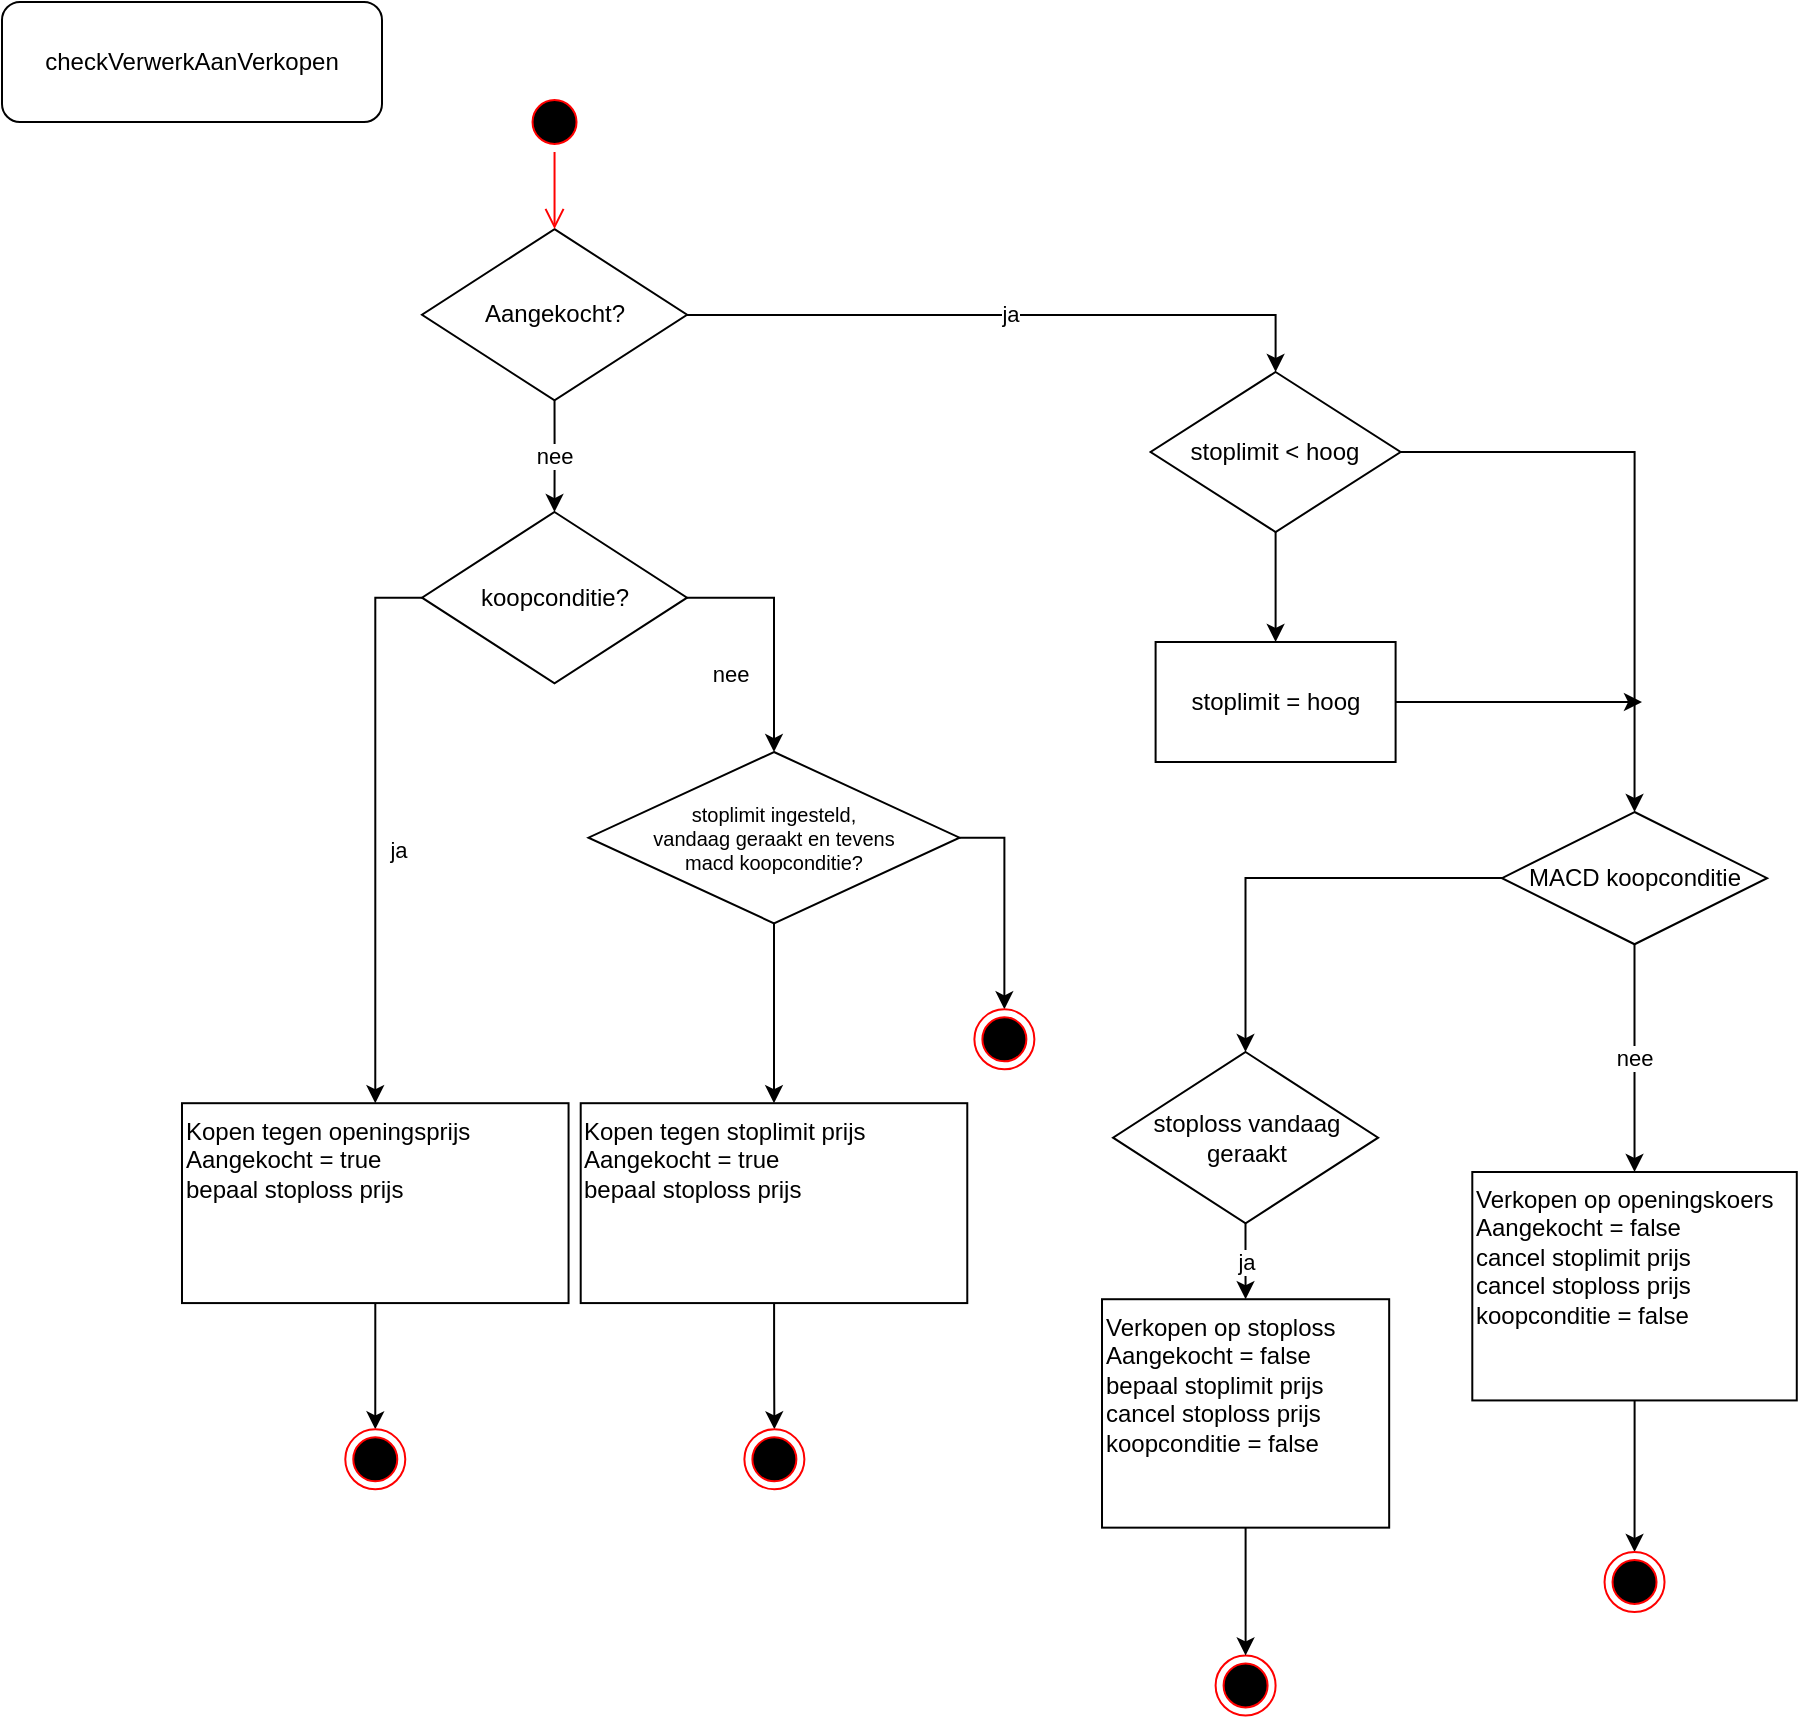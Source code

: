 <mxfile version="14.1.1"><diagram name="Page-1" id="74e2e168-ea6b-b213-b513-2b3c1d86103e"><mxGraphModel dx="1131" dy="682" grid="1" gridSize="10" guides="1" tooltips="1" connect="1" arrows="1" fold="1" page="1" pageScale="1" pageWidth="1100" pageHeight="850" background="#ffffff" math="0" shadow="0"><root><mxCell id="0"/><mxCell id="1" parent="0"/><mxCell id="sWBehtWCzxnQilIvuGyl-49" value="ja" style="edgeStyle=orthogonalEdgeStyle;rounded=0;orthogonalLoop=1;jettySize=auto;html=1;entryX=0.5;entryY=0;entryDx=0;entryDy=0;" edge="1" parent="1" source="sWBehtWCzxnQilIvuGyl-2" target="sWBehtWCzxnQilIvuGyl-47"><mxGeometry relative="1" as="geometry"/></mxCell><mxCell id="sWBehtWCzxnQilIvuGyl-2" value="Aangekocht?" style="rhombus;whiteSpace=wrap;html=1;" vertex="1" parent="1"><mxGeometry x="219.999" y="218.554" width="132.537" height="85.663" as="geometry"/></mxCell><mxCell id="sWBehtWCzxnQilIvuGyl-3" value="nee" style="edgeStyle=orthogonalEdgeStyle;rounded=0;orthogonalLoop=1;jettySize=auto;html=1;fontColor=#000000;exitX=0.5;exitY=1;exitDx=0;exitDy=0;" edge="1" parent="1" source="sWBehtWCzxnQilIvuGyl-2" target="sWBehtWCzxnQilIvuGyl-4"><mxGeometry x="170" y="275.78" as="geometry"><mxPoint x="280.448" y="389.997" as="sourcePoint"/></mxGeometry></mxCell><mxCell id="sWBehtWCzxnQilIvuGyl-4" value="koopconditie?" style="rhombus;whiteSpace=wrap;html=1;" vertex="1" parent="1"><mxGeometry x="219.999" y="359.996" width="132.537" height="85.663" as="geometry"/></mxCell><mxCell id="sWBehtWCzxnQilIvuGyl-28" style="edgeStyle=orthogonalEdgeStyle;rounded=0;orthogonalLoop=1;jettySize=auto;html=1;entryX=0.5;entryY=0;entryDx=0;entryDy=0;" edge="1" parent="1" source="sWBehtWCzxnQilIvuGyl-6" target="sWBehtWCzxnQilIvuGyl-27"><mxGeometry relative="1" as="geometry"/></mxCell><mxCell id="sWBehtWCzxnQilIvuGyl-6" value="&lt;div&gt;Kopen tegen openingsprijs&lt;br&gt;&lt;/div&gt;&lt;div&gt;Aangekocht = true&lt;/div&gt;&lt;div&gt;bepaal stoploss prijs&lt;/div&gt;&lt;div&gt;&lt;br&gt;&lt;/div&gt;" style="rounded=0;whiteSpace=wrap;html=1;align=left;verticalAlign=top;" vertex="1" parent="1"><mxGeometry x="99.996" y="655.599" width="193.284" height="99.94" as="geometry"/></mxCell><mxCell id="sWBehtWCzxnQilIvuGyl-7" value="ja" style="edgeStyle=orthogonalEdgeStyle;rounded=0;orthogonalLoop=1;jettySize=auto;html=1;entryX=0.5;entryY=0;entryDx=0;entryDy=0;fontColor=#000000;" edge="1" parent="1" source="sWBehtWCzxnQilIvuGyl-4" target="sWBehtWCzxnQilIvuGyl-6"><mxGeometry x="141.414" y="484.273" as="geometry"><mxPoint x="554.489" y="826.924" as="targetPoint"/><Array as="points"><mxPoint x="196.638" y="584.213"/><mxPoint x="196.638" y="584.213"/></Array></mxGeometry></mxCell><mxCell id="sWBehtWCzxnQilIvuGyl-31" style="edgeStyle=orthogonalEdgeStyle;rounded=0;orthogonalLoop=1;jettySize=auto;html=1;entryX=0.5;entryY=0;entryDx=0;entryDy=0;" edge="1" parent="1" source="sWBehtWCzxnQilIvuGyl-15" target="sWBehtWCzxnQilIvuGyl-32"><mxGeometry relative="1" as="geometry"><mxPoint x="506.19" y="818.67" as="targetPoint"/></mxGeometry></mxCell><mxCell id="sWBehtWCzxnQilIvuGyl-15" value="&lt;div style=&quot;font-size: 10px&quot;&gt;&lt;font style=&quot;font-size: 10px&quot;&gt;stoplimit ingesteld, &lt;br&gt;&lt;/font&gt;&lt;/div&gt;&lt;div style=&quot;font-size: 10px&quot;&gt;&lt;font style=&quot;font-size: 10px&quot;&gt;vandaag geraakt en tevens&lt;br&gt;&lt;/font&gt;&lt;/div&gt;&lt;div style=&quot;font-size: 10px&quot;&gt;&lt;font style=&quot;font-size: 10px&quot;&gt;macd koopconditie?&lt;/font&gt;&lt;/div&gt;" style="rhombus;whiteSpace=wrap;html=1;" vertex="1" parent="1"><mxGeometry x="303.24" y="480.001" width="185.52" height="85.663" as="geometry"/></mxCell><mxCell id="sWBehtWCzxnQilIvuGyl-16" value="nee" style="edgeStyle=orthogonalEdgeStyle;rounded=0;orthogonalLoop=1;jettySize=auto;html=1;entryX=0.5;entryY=0;entryDx=0;entryDy=0;fontColor=#000000;" edge="1" parent="1" source="sWBehtWCzxnQilIvuGyl-4" target="sWBehtWCzxnQilIvuGyl-15"><mxGeometry x="86.19" y="298.67" as="geometry"><Array as="points"><mxPoint x="396" y="403"/></Array></mxGeometry></mxCell><mxCell id="sWBehtWCzxnQilIvuGyl-30" value="" style="edgeStyle=orthogonalEdgeStyle;rounded=0;orthogonalLoop=1;jettySize=auto;html=1;" edge="1" parent="1" source="sWBehtWCzxnQilIvuGyl-18" target="sWBehtWCzxnQilIvuGyl-29"><mxGeometry relative="1" as="geometry"/></mxCell><mxCell id="sWBehtWCzxnQilIvuGyl-18" value="&lt;div&gt;Kopen tegen stoplimit prijs&lt;br&gt;&lt;/div&gt;&lt;div&gt;Aangekocht = true&lt;/div&gt;&lt;div&gt;bepaal stoploss prijs&lt;br&gt;&lt;/div&gt;" style="rounded=0;whiteSpace=wrap;html=1;align=left;verticalAlign=top;" vertex="1" parent="1"><mxGeometry x="299.354" y="655.599" width="193.284" height="99.94" as="geometry"/></mxCell><mxCell id="sWBehtWCzxnQilIvuGyl-19" value="" style="edgeStyle=orthogonalEdgeStyle;rounded=0;orthogonalLoop=1;jettySize=auto;html=1;fontColor=#000000;exitX=0.5;exitY=1;exitDx=0;exitDy=0;entryX=0.5;entryY=0;entryDx=0;entryDy=0;" edge="1" parent="1" source="sWBehtWCzxnQilIvuGyl-15" target="sWBehtWCzxnQilIvuGyl-18"><mxGeometry x="86.19" y="298.67" as="geometry"/></mxCell><mxCell id="sWBehtWCzxnQilIvuGyl-20" value="nee" style="edgeStyle=orthogonalEdgeStyle;rounded=0;orthogonalLoop=1;jettySize=auto;html=1;entryX=0.5;entryY=0;entryDx=0;entryDy=0;fontColor=#000000;" edge="1" parent="1" source="sWBehtWCzxnQilIvuGyl-21" target="sWBehtWCzxnQilIvuGyl-23"><mxGeometry x="156.8" y="455.72" as="geometry"/></mxCell><mxCell id="sWBehtWCzxnQilIvuGyl-57" style="edgeStyle=orthogonalEdgeStyle;rounded=0;orthogonalLoop=1;jettySize=auto;html=1;" edge="1" parent="1" source="sWBehtWCzxnQilIvuGyl-21" target="sWBehtWCzxnQilIvuGyl-9"><mxGeometry relative="1" as="geometry"/></mxCell><mxCell id="sWBehtWCzxnQilIvuGyl-21" value="MACD koopconditie" style="rhombus;whiteSpace=wrap;html=1;" vertex="1" parent="1"><mxGeometry x="760" y="510.0" width="132.54" height="66.131" as="geometry"/></mxCell><mxCell id="sWBehtWCzxnQilIvuGyl-58" style="edgeStyle=orthogonalEdgeStyle;rounded=0;orthogonalLoop=1;jettySize=auto;html=1;entryX=0.5;entryY=0;entryDx=0;entryDy=0;" edge="1" parent="1" source="sWBehtWCzxnQilIvuGyl-23" target="sWBehtWCzxnQilIvuGyl-39"><mxGeometry relative="1" as="geometry"/></mxCell><mxCell id="sWBehtWCzxnQilIvuGyl-23" value="&lt;div&gt;Verkopen op openingskoers&lt;br&gt;&lt;/div&gt;&lt;div&gt;Aangekocht = false&lt;/div&gt;&lt;div&gt;cancel stoplimit prijs&lt;/div&gt;&lt;div&gt;cancel stoploss prijs&lt;br&gt;&lt;/div&gt;&lt;div&gt;koopconditie = false&lt;br&gt;&lt;/div&gt;" style="rounded=0;whiteSpace=wrap;html=1;align=left;verticalAlign=top;" vertex="1" parent="1"><mxGeometry x="745.15" y="689.998" width="162.24" height="114.217" as="geometry"/></mxCell><mxCell id="sWBehtWCzxnQilIvuGyl-27" value="" style="ellipse;html=1;shape=endState;fillColor=#000000;strokeColor=#ff0000;" vertex="1" parent="1"><mxGeometry x="181.64" y="818.67" width="30" height="30" as="geometry"/></mxCell><mxCell id="sWBehtWCzxnQilIvuGyl-29" value="" style="ellipse;html=1;shape=endState;fillColor=#000000;strokeColor=#ff0000;" vertex="1" parent="1"><mxGeometry x="381.19" y="818.67" width="30" height="30" as="geometry"/></mxCell><mxCell id="sWBehtWCzxnQilIvuGyl-32" value="" style="ellipse;html=1;shape=endState;fillColor=#000000;strokeColor=#ff0000;" vertex="1" parent="1"><mxGeometry x="496.19" y="608.67" width="30" height="30" as="geometry"/></mxCell><mxCell id="sWBehtWCzxnQilIvuGyl-36" value="" style="ellipse;html=1;shape=startState;fillColor=#000000;strokeColor=#ff0000;" vertex="1" parent="1"><mxGeometry x="271.27" y="150" width="30" height="30" as="geometry"/></mxCell><mxCell id="sWBehtWCzxnQilIvuGyl-37" value="" style="edgeStyle=orthogonalEdgeStyle;html=1;verticalAlign=bottom;endArrow=open;endSize=8;strokeColor=#ff0000;entryX=0.5;entryY=0;entryDx=0;entryDy=0;" edge="1" source="sWBehtWCzxnQilIvuGyl-36" parent="1" target="sWBehtWCzxnQilIvuGyl-2"><mxGeometry relative="1" as="geometry"><mxPoint x="310" y="230" as="targetPoint"/></mxGeometry></mxCell><mxCell id="sWBehtWCzxnQilIvuGyl-39" value="" style="ellipse;html=1;shape=endState;fillColor=#000000;strokeColor=#ff0000;" vertex="1" parent="1"><mxGeometry x="811.27" y="880.0" width="30" height="30" as="geometry"/></mxCell><mxCell id="sWBehtWCzxnQilIvuGyl-46" value="checkVerwerkAanVerkopen" style="rounded=1;whiteSpace=wrap;html=1;" vertex="1" parent="1"><mxGeometry x="10" y="105" width="190" height="60" as="geometry"/></mxCell><mxCell id="sWBehtWCzxnQilIvuGyl-50" value="" style="edgeStyle=orthogonalEdgeStyle;rounded=0;orthogonalLoop=1;jettySize=auto;html=1;" edge="1" parent="1" source="sWBehtWCzxnQilIvuGyl-47" target="sWBehtWCzxnQilIvuGyl-48"><mxGeometry relative="1" as="geometry"/></mxCell><mxCell id="sWBehtWCzxnQilIvuGyl-54" style="edgeStyle=orthogonalEdgeStyle;rounded=0;orthogonalLoop=1;jettySize=auto;html=1;entryX=0.5;entryY=0;entryDx=0;entryDy=0;" edge="1" parent="1" source="sWBehtWCzxnQilIvuGyl-47" target="sWBehtWCzxnQilIvuGyl-21"><mxGeometry relative="1" as="geometry"/></mxCell><mxCell id="sWBehtWCzxnQilIvuGyl-47" value="stoplimit &amp;lt; hoog" style="rhombus;whiteSpace=wrap;html=1;" vertex="1" parent="1"><mxGeometry x="584.3" y="290" width="125" height="80" as="geometry"/></mxCell><mxCell id="sWBehtWCzxnQilIvuGyl-56" style="edgeStyle=orthogonalEdgeStyle;rounded=0;orthogonalLoop=1;jettySize=auto;html=1;" edge="1" parent="1" source="sWBehtWCzxnQilIvuGyl-48"><mxGeometry relative="1" as="geometry"><mxPoint x="830" y="455" as="targetPoint"/></mxGeometry></mxCell><mxCell id="sWBehtWCzxnQilIvuGyl-48" value="stoplimit = hoog" style="rounded=0;whiteSpace=wrap;html=1;" vertex="1" parent="1"><mxGeometry x="586.8" y="425" width="120" height="60" as="geometry"/></mxCell><mxCell id="sWBehtWCzxnQilIvuGyl-53" value="" style="group" vertex="1" connectable="0" parent="1"><mxGeometry x="560.004" y="630.0" width="143.582" height="331.75" as="geometry"/></mxCell><mxCell id="sWBehtWCzxnQilIvuGyl-9" value="&lt;div&gt;stoploss vandaag&lt;/div&gt;&lt;div&gt;geraakt&lt;br&gt;&lt;/div&gt;" style="rhombus;whiteSpace=wrap;html=1;" vertex="1" parent="sWBehtWCzxnQilIvuGyl-53"><mxGeometry x="5.522" width="132.537" height="85.663" as="geometry"/></mxCell><mxCell id="sWBehtWCzxnQilIvuGyl-12" value="&lt;div&gt;Verkopen op stoploss&lt;br&gt;&lt;/div&gt;&lt;div&gt;Aangekocht = false&lt;/div&gt;&lt;div&gt;bepaal stoplimit prijs&lt;/div&gt;&lt;div&gt;cancel stoploss prijs&lt;br&gt;&lt;/div&gt;&lt;div&gt;koopconditie = false&lt;br&gt;&lt;/div&gt;" style="rounded=0;whiteSpace=wrap;html=1;align=left;verticalAlign=top;" vertex="1" parent="sWBehtWCzxnQilIvuGyl-53"><mxGeometry y="123.611" width="143.582" height="114.217" as="geometry"/></mxCell><mxCell id="sWBehtWCzxnQilIvuGyl-13" value="ja" style="edgeStyle=orthogonalEdgeStyle;rounded=0;orthogonalLoop=1;jettySize=auto;html=1;fontColor=#000000;" edge="1" parent="sWBehtWCzxnQilIvuGyl-53" source="sWBehtWCzxnQilIvuGyl-9" target="sWBehtWCzxnQilIvuGyl-12"><mxGeometry x="-457.844" y="-125.12" as="geometry"/></mxCell><mxCell id="sWBehtWCzxnQilIvuGyl-33" value="" style="ellipse;html=1;shape=endState;fillColor=#000000;strokeColor=#ff0000;" vertex="1" parent="sWBehtWCzxnQilIvuGyl-53"><mxGeometry x="56.796" y="301.75" width="30" height="30" as="geometry"/></mxCell><mxCell id="sWBehtWCzxnQilIvuGyl-34" style="edgeStyle=orthogonalEdgeStyle;rounded=0;orthogonalLoop=1;jettySize=auto;html=1;entryX=0.5;entryY=0;entryDx=0;entryDy=0;" edge="1" parent="sWBehtWCzxnQilIvuGyl-53" source="sWBehtWCzxnQilIvuGyl-12" target="sWBehtWCzxnQilIvuGyl-33"><mxGeometry relative="1" as="geometry"/></mxCell></root></mxGraphModel></diagram></mxfile>